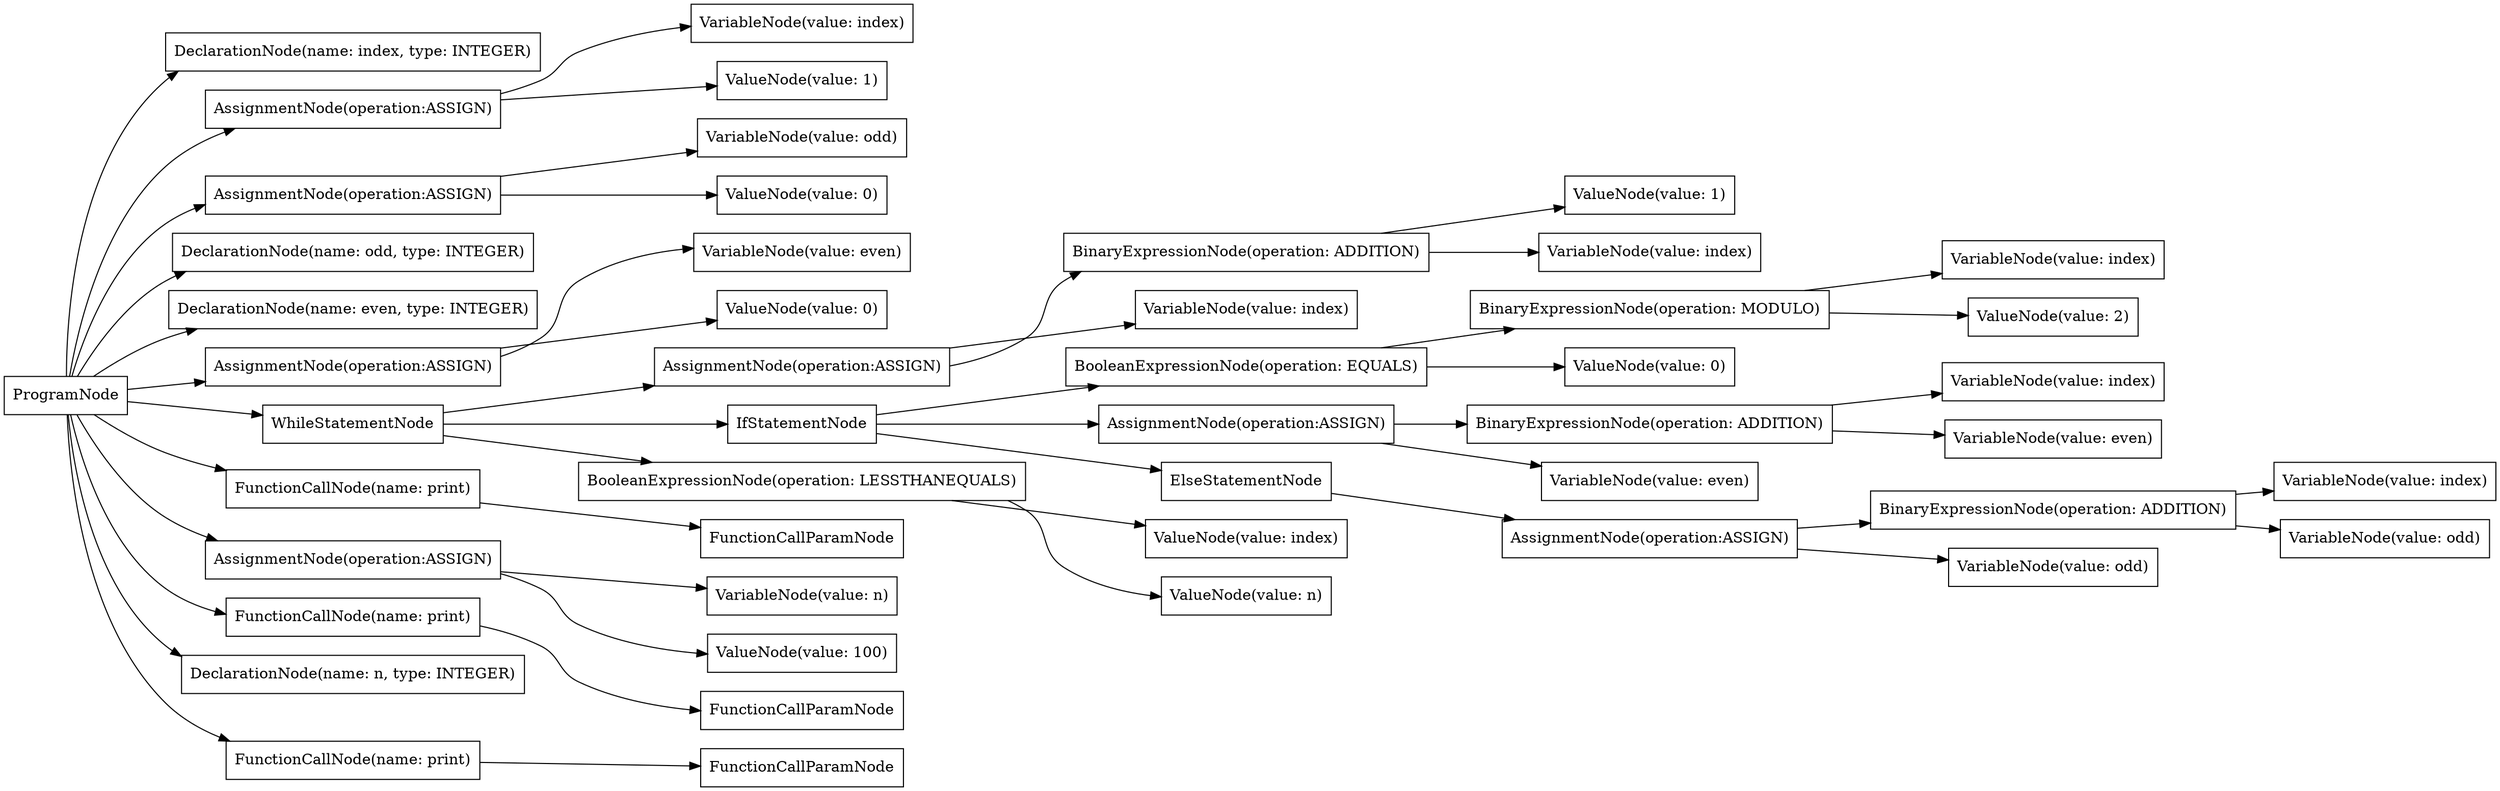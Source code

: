 digraph G {
rankdir=LR
"55d8d7f0-689d-45c1-8a50-0bf02649791d" [label="VariableNode(value: index)" shape="box"];
"c4df54fe-5fb0-4491-8d4d-fba30b59f4b5" [label="DeclarationNode(name: index, type: INTEGER)" shape="box"];
"d781c9d6-5d65-4dcb-8007-b1d4f60599ad" [label="BinaryExpressionNode(operation: ADDITION)" shape="box"];
"cdf9bb9c-1168-417a-ab4f-0ad848f63015" [label="AssignmentNode(operation:ASSIGN)" shape="box"];
"dc29b21a-4b2b-45f9-a0f1-332d0c68dbd1" [label="AssignmentNode(operation:ASSIGN)" shape="box"];
"6f10defe-9632-4e86-8052-df709473e18c" [label="ValueNode(value: index)" shape="box"];
"10cb49cd-e44e-4560-b6d0-9be77a75a362" [label="VariableNode(value: odd)" shape="box"];
"b80f2749-b8cd-4c5c-9132-3fa67b4da702" [label="AssignmentNode(operation:ASSIGN)" shape="box"];
"0fd61ff4-d707-4a04-843a-b8af18b27d0b" [label="IfStatementNode" shape="box"];
"a882a104-24bd-45ed-9aa4-9cd2b72a7985" [label="VariableNode(value: n)" shape="box"];
"7ffbf9c4-5ff1-48a6-93f6-ae997c6bc87e" [label="BinaryExpressionNode(operation: MODULO)" shape="box"];
"3949b6bb-79ef-4de4-9f34-8d9efd0dbc4d" [label="AssignmentNode(operation:ASSIGN)" shape="box"];
"7de5dca0-0d78-489d-ba16-fa344ee28f7a" [label="DeclarationNode(name: odd, type: INTEGER)" shape="box"];
"ab8ff14b-f6dd-4a50-8ca5-0d25e04fe298" [label="DeclarationNode(name: even, type: INTEGER)" shape="box"];
"285b1c18-2f2f-4dc9-8851-8dba3ceebe00" [label="VariableNode(value: index)" shape="box"];
"872b62f8-3271-4be8-8c1b-49ccf3d60ae9" [label="BinaryExpressionNode(operation: ADDITION)" shape="box"];
"dba589a1-2494-4e02-a60b-aa8033d79f6b" [label="ValueNode(value: 1)" shape="box"];
"4204241c-96a8-469c-a18b-fcc5f9944ed0" [label="BooleanExpressionNode(operation: EQUALS)" shape="box"];
"ff2c842d-2e19-4049-8a66-cc365a6ec9c8" [label="ValueNode(value: 0)" shape="box"];
"2e0c951d-b1c1-4218-8f2d-98d07fcac8d4" [label="FunctionCallParamNode" shape="box"];
"0701edbc-a10d-4abe-9cb3-6a3b2dfbce53" [label="AssignmentNode(operation:ASSIGN)" shape="box"];
"14df3d6b-6021-4c15-8984-f2238c225c2b" [label="FunctionCallParamNode" shape="box"];
"ab5475c9-49c8-4fa4-ad92-cc03306cd0bc" [label="VariableNode(value: index)" shape="box"];
"9d2743a7-08f6-4906-8ebc-0569ec26bd31" [label="AssignmentNode(operation:ASSIGN)" shape="box"];
"9f781ebb-b312-440a-beef-1f12773cd72e" [label="ValueNode(value: 1)" shape="box"];
"4ae6a8c0-fbdf-4ca0-a1b7-b72a51f83909" [label="ElseStatementNode" shape="box"];
"8cc6cbd1-2f1b-4a16-b9b0-cf98c0f763fd" [label="WhileStatementNode" shape="box"];
"aa9c60bb-6f69-4de9-81c1-585bfe549651" [label="BooleanExpressionNode(operation: LESSTHANEQUALS)" shape="box"];
"d47b0040-dd5b-480d-92bf-6d9c03ac02de" [label="ValueNode(value: 100)" shape="box"];
"c47f9829-b714-4d1e-8371-b8843f89db68" [label="ProgramNode" shape="box"];
"5c7134ae-257c-44ca-89fe-8851c2d3b15c" [label="VariableNode(value: index)" shape="box"];
"0ffa1ceb-cfbc-4ff6-b15e-db1e31541605" [label="BinaryExpressionNode(operation: ADDITION)" shape="box"];
"c758540a-258a-450b-b12c-891b0d5bbdf4" [label="VariableNode(value: even)" shape="box"];
"0683bb98-c8e0-4716-acfe-5e187d83ccd9" [label="ValueNode(value: 0)" shape="box"];
"1cefea60-b6e9-43f3-a657-0f996d013d00" [label="VariableNode(value: index)" shape="box"];
"0cf8eb5e-3354-43c0-9234-0b1bb3a2bfe5" [label="FunctionCallNode(name: print)" shape="box"];
"2b051110-f51d-4379-92cf-53380afa87a7" [label="VariableNode(value: even)" shape="box"];
"87d293dd-a89d-4fd7-b0c3-f9607acab3f0" [label="VariableNode(value: index)" shape="box"];
"4f1f427d-b3ad-4926-9483-a667e5c1ee12" [label="VariableNode(value: even)" shape="box"];
"24c783a4-2bf9-4a77-b351-d0ea8faa941e" [label="AssignmentNode(operation:ASSIGN)" shape="box"];
"8e0d7d25-5eb8-4cc5-a38c-327212be1cf7" [label="FunctionCallNode(name: print)" shape="box"];
"b1e18e18-9189-4002-8618-6ab1d7fe4f46" [label="ValueNode(value: 0)" shape="box"];
"2b23eba9-8137-4c8c-9be7-90b3de9f229e" [label="DeclarationNode(name: n, type: INTEGER)" shape="box"];
"5e1c057d-4d64-4693-821b-36538f7137ca" [label="VariableNode(value: odd)" shape="box"];
"cf2098df-eef3-4adf-a518-eb2a2a74affc" [label="FunctionCallParamNode" shape="box"];
"c03a3e41-8daa-40d3-8a29-105eddd96ede" [label="ValueNode(value: 2)" shape="box"];
"04f4eca6-9e9f-4d2d-ab4e-b1fc2f76d156" [label="VariableNode(value: odd)" shape="box"];
"ced5cfde-63dc-4abf-aa5f-0d8034452281" [label="FunctionCallNode(name: print)" shape="box"];
"b0e69de7-7787-43ce-96f7-ac840cda4699" [label="ValueNode(value: n)" shape="box"];
"c47f9829-b714-4d1e-8371-b8843f89db68" -> "2b23eba9-8137-4c8c-9be7-90b3de9f229e";
"c47f9829-b714-4d1e-8371-b8843f89db68" -> "7de5dca0-0d78-489d-ba16-fa344ee28f7a";
"c47f9829-b714-4d1e-8371-b8843f89db68" -> "ab8ff14b-f6dd-4a50-8ca5-0d25e04fe298";
"c47f9829-b714-4d1e-8371-b8843f89db68" -> "c4df54fe-5fb0-4491-8d4d-fba30b59f4b5";
"c47f9829-b714-4d1e-8371-b8843f89db68" -> "24c783a4-2bf9-4a77-b351-d0ea8faa941e";
"24c783a4-2bf9-4a77-b351-d0ea8faa941e" -> "a882a104-24bd-45ed-9aa4-9cd2b72a7985";
"24c783a4-2bf9-4a77-b351-d0ea8faa941e" -> "d47b0040-dd5b-480d-92bf-6d9c03ac02de";
"c47f9829-b714-4d1e-8371-b8843f89db68" -> "3949b6bb-79ef-4de4-9f34-8d9efd0dbc4d";
"3949b6bb-79ef-4de4-9f34-8d9efd0dbc4d" -> "10cb49cd-e44e-4560-b6d0-9be77a75a362";
"3949b6bb-79ef-4de4-9f34-8d9efd0dbc4d" -> "ff2c842d-2e19-4049-8a66-cc365a6ec9c8";
"c47f9829-b714-4d1e-8371-b8843f89db68" -> "9d2743a7-08f6-4906-8ebc-0569ec26bd31";
"9d2743a7-08f6-4906-8ebc-0569ec26bd31" -> "2b051110-f51d-4379-92cf-53380afa87a7";
"9d2743a7-08f6-4906-8ebc-0569ec26bd31" -> "b1e18e18-9189-4002-8618-6ab1d7fe4f46";
"c47f9829-b714-4d1e-8371-b8843f89db68" -> "b80f2749-b8cd-4c5c-9132-3fa67b4da702";
"b80f2749-b8cd-4c5c-9132-3fa67b4da702" -> "55d8d7f0-689d-45c1-8a50-0bf02649791d";
"b80f2749-b8cd-4c5c-9132-3fa67b4da702" -> "dba589a1-2494-4e02-a60b-aa8033d79f6b";
"c47f9829-b714-4d1e-8371-b8843f89db68" -> "8cc6cbd1-2f1b-4a16-b9b0-cf98c0f763fd";
"8cc6cbd1-2f1b-4a16-b9b0-cf98c0f763fd" -> "aa9c60bb-6f69-4de9-81c1-585bfe549651";
"aa9c60bb-6f69-4de9-81c1-585bfe549651" -> "6f10defe-9632-4e86-8052-df709473e18c";
"aa9c60bb-6f69-4de9-81c1-585bfe549651" -> "b0e69de7-7787-43ce-96f7-ac840cda4699";
"8cc6cbd1-2f1b-4a16-b9b0-cf98c0f763fd" -> "0fd61ff4-d707-4a04-843a-b8af18b27d0b";
"0fd61ff4-d707-4a04-843a-b8af18b27d0b" -> "4204241c-96a8-469c-a18b-fcc5f9944ed0";
"4204241c-96a8-469c-a18b-fcc5f9944ed0" -> "7ffbf9c4-5ff1-48a6-93f6-ae997c6bc87e";
"7ffbf9c4-5ff1-48a6-93f6-ae997c6bc87e" -> "5c7134ae-257c-44ca-89fe-8851c2d3b15c";
"7ffbf9c4-5ff1-48a6-93f6-ae997c6bc87e" -> "c03a3e41-8daa-40d3-8a29-105eddd96ede";
"4204241c-96a8-469c-a18b-fcc5f9944ed0" -> "0683bb98-c8e0-4716-acfe-5e187d83ccd9";
"0fd61ff4-d707-4a04-843a-b8af18b27d0b" -> "0701edbc-a10d-4abe-9cb3-6a3b2dfbce53";
"0701edbc-a10d-4abe-9cb3-6a3b2dfbce53" -> "c758540a-258a-450b-b12c-891b0d5bbdf4";
"0701edbc-a10d-4abe-9cb3-6a3b2dfbce53" -> "0ffa1ceb-cfbc-4ff6-b15e-db1e31541605";
"0ffa1ceb-cfbc-4ff6-b15e-db1e31541605" -> "4f1f427d-b3ad-4926-9483-a667e5c1ee12";
"0ffa1ceb-cfbc-4ff6-b15e-db1e31541605" -> "285b1c18-2f2f-4dc9-8851-8dba3ceebe00";
"0fd61ff4-d707-4a04-843a-b8af18b27d0b" -> "4ae6a8c0-fbdf-4ca0-a1b7-b72a51f83909";
"4ae6a8c0-fbdf-4ca0-a1b7-b72a51f83909" -> "cdf9bb9c-1168-417a-ab4f-0ad848f63015";
"cdf9bb9c-1168-417a-ab4f-0ad848f63015" -> "04f4eca6-9e9f-4d2d-ab4e-b1fc2f76d156";
"cdf9bb9c-1168-417a-ab4f-0ad848f63015" -> "d781c9d6-5d65-4dcb-8007-b1d4f60599ad";
"d781c9d6-5d65-4dcb-8007-b1d4f60599ad" -> "5e1c057d-4d64-4693-821b-36538f7137ca";
"d781c9d6-5d65-4dcb-8007-b1d4f60599ad" -> "ab5475c9-49c8-4fa4-ad92-cc03306cd0bc";
"8cc6cbd1-2f1b-4a16-b9b0-cf98c0f763fd" -> "dc29b21a-4b2b-45f9-a0f1-332d0c68dbd1";
"dc29b21a-4b2b-45f9-a0f1-332d0c68dbd1" -> "87d293dd-a89d-4fd7-b0c3-f9607acab3f0";
"dc29b21a-4b2b-45f9-a0f1-332d0c68dbd1" -> "872b62f8-3271-4be8-8c1b-49ccf3d60ae9";
"872b62f8-3271-4be8-8c1b-49ccf3d60ae9" -> "1cefea60-b6e9-43f3-a657-0f996d013d00";
"872b62f8-3271-4be8-8c1b-49ccf3d60ae9" -> "9f781ebb-b312-440a-beef-1f12773cd72e";
"c47f9829-b714-4d1e-8371-b8843f89db68" -> "0cf8eb5e-3354-43c0-9234-0b1bb3a2bfe5";
"0cf8eb5e-3354-43c0-9234-0b1bb3a2bfe5" -> "cf2098df-eef3-4adf-a518-eb2a2a74affc";
"c47f9829-b714-4d1e-8371-b8843f89db68" -> "ced5cfde-63dc-4abf-aa5f-0d8034452281";
"ced5cfde-63dc-4abf-aa5f-0d8034452281" -> "14df3d6b-6021-4c15-8984-f2238c225c2b";
"c47f9829-b714-4d1e-8371-b8843f89db68" -> "8e0d7d25-5eb8-4cc5-a38c-327212be1cf7";
"8e0d7d25-5eb8-4cc5-a38c-327212be1cf7" -> "2e0c951d-b1c1-4218-8f2d-98d07fcac8d4";
}